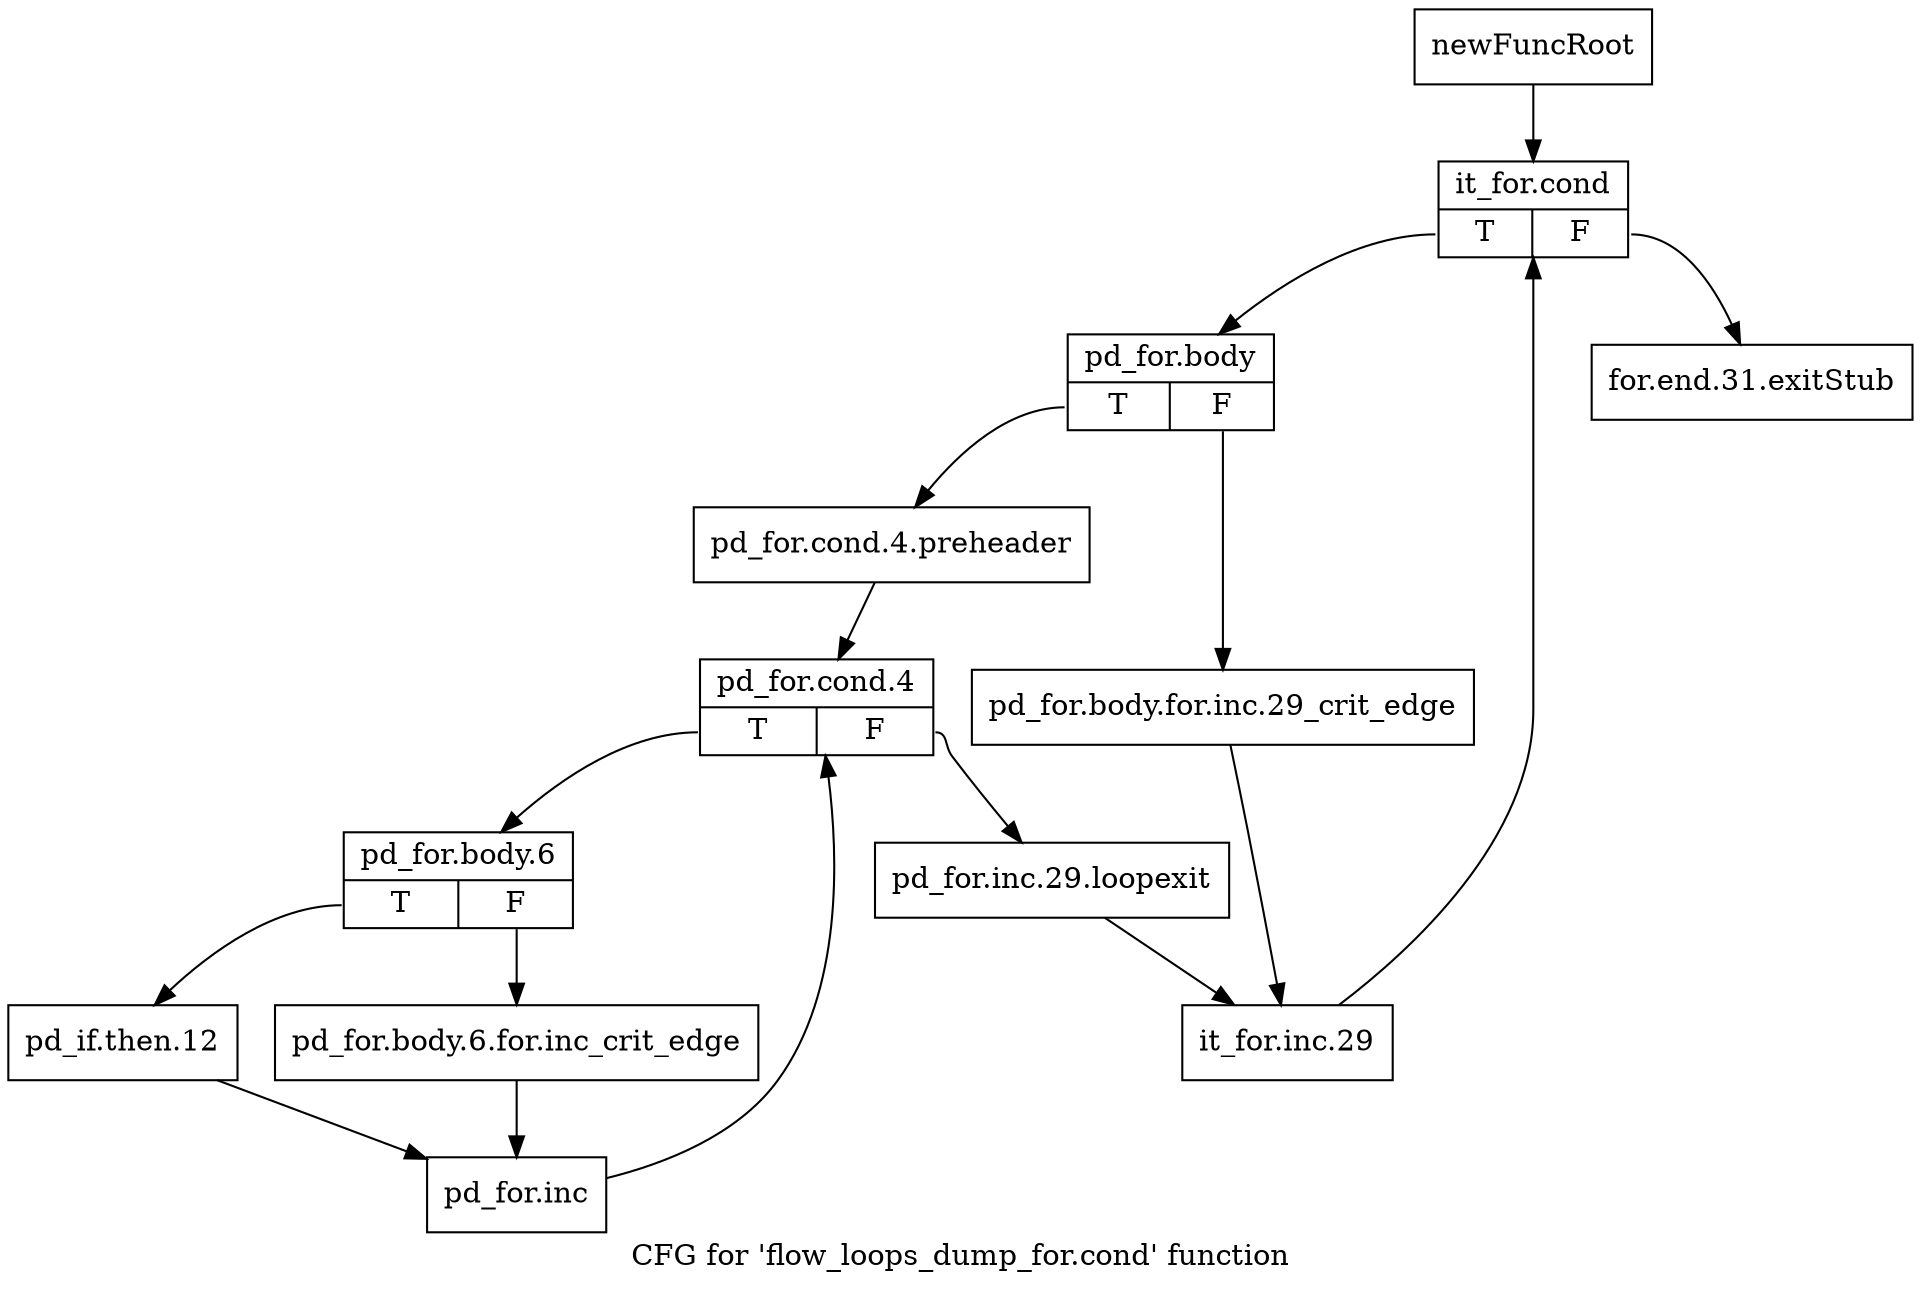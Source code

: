 digraph "CFG for 'flow_loops_dump_for.cond' function" {
	label="CFG for 'flow_loops_dump_for.cond' function";

	Node0xa548990 [shape=record,label="{newFuncRoot}"];
	Node0xa548990 -> Node0xa548a30;
	Node0xa5489e0 [shape=record,label="{for.end.31.exitStub}"];
	Node0xa548a30 [shape=record,label="{it_for.cond|{<s0>T|<s1>F}}"];
	Node0xa548a30:s0 -> Node0xa548a80;
	Node0xa548a30:s1 -> Node0xa5489e0;
	Node0xa548a80 [shape=record,label="{pd_for.body|{<s0>T|<s1>F}}"];
	Node0xa548a80:s0 -> Node0xa548b20;
	Node0xa548a80:s1 -> Node0xa548ad0;
	Node0xa548ad0 [shape=record,label="{pd_for.body.for.inc.29_crit_edge}"];
	Node0xa548ad0 -> Node0xa548c10;
	Node0xa548b20 [shape=record,label="{pd_for.cond.4.preheader}"];
	Node0xa548b20 -> Node0xa548b70;
	Node0xa548b70 [shape=record,label="{pd_for.cond.4|{<s0>T|<s1>F}}"];
	Node0xa548b70:s0 -> Node0xa548c60;
	Node0xa548b70:s1 -> Node0xa548bc0;
	Node0xa548bc0 [shape=record,label="{pd_for.inc.29.loopexit}"];
	Node0xa548bc0 -> Node0xa548c10;
	Node0xa548c10 [shape=record,label="{it_for.inc.29}"];
	Node0xa548c10 -> Node0xa548a30;
	Node0xa548c60 [shape=record,label="{pd_for.body.6|{<s0>T|<s1>F}}"];
	Node0xa548c60:s0 -> Node0xa54a010;
	Node0xa548c60:s1 -> Node0xa549fc0;
	Node0xa549fc0 [shape=record,label="{pd_for.body.6.for.inc_crit_edge}"];
	Node0xa549fc0 -> Node0xa54a060;
	Node0xa54a010 [shape=record,label="{pd_if.then.12}"];
	Node0xa54a010 -> Node0xa54a060;
	Node0xa54a060 [shape=record,label="{pd_for.inc}"];
	Node0xa54a060 -> Node0xa548b70;
}

